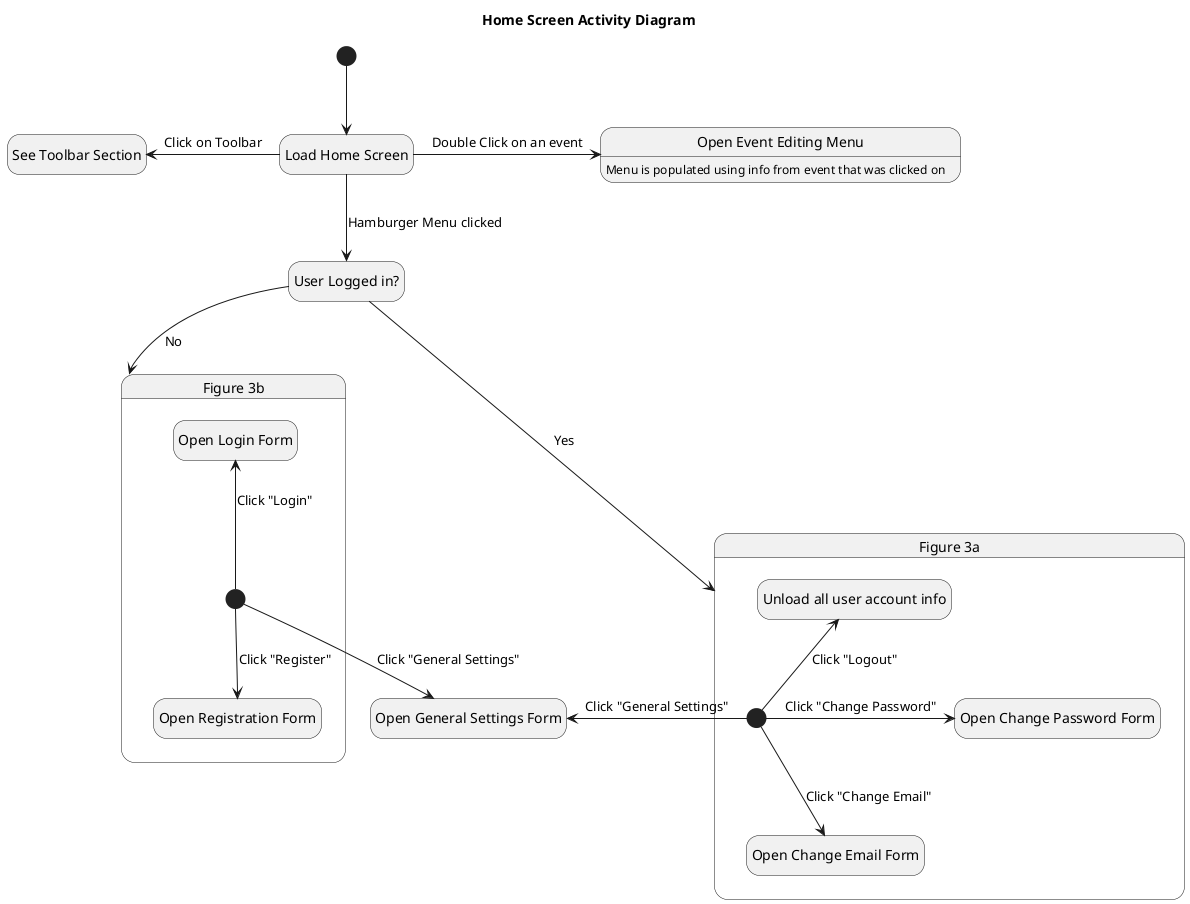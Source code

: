 @startuml

hide empty description

title Home Screen Activity Diagram

state "Load Home Screen" as hs
state "User Logged in?" as hm
state "Open General Settings Form" as genset

[*] --> hs
hs --> hm : Hamburger Menu clicked

hm -right-> 3a : Yes
state "Figure 3a" as 3a {
  state "Open Change Email Form" as email
  state "Open Change Password Form" as pass
  state "Unload all user account info" as logout
  
  [*] -left-> genset : Click "General Settings"
  [*] -down-> email : Click "Change Email"
  [*] -right-> pass : Click "Change Password"
  [*] -up-> logout : Click "Logout"
}

hm -down-> 3b : No
state "Figure 3b" as 3b {
  state "Open Login Form" as login
  state "Open Registration Form" as register
  
  [*] --> genset : Click "General Settings"
  [*] -up-> login : Click "Login"
  [*] -down-> register : Click "Register"
}

state "Open Event Editing Menu" as event
event : Menu is populated using info from event that was clicked on
hs -right-> event : Double Click on an event

state "See Toolbar Section" as toolbar
hs -left-> toolbar : Click on Toolbar

@enduml
